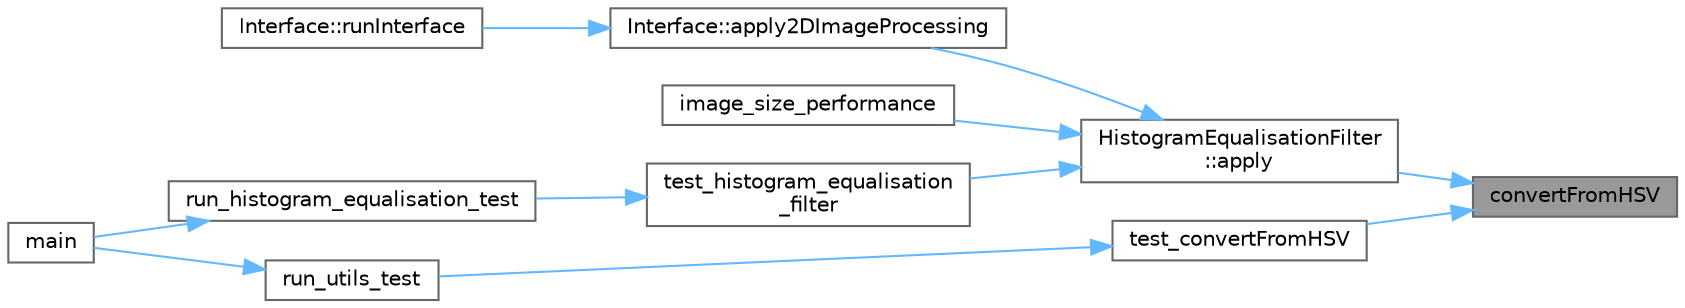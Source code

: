 digraph "convertFromHSV"
{
 // LATEX_PDF_SIZE
  bgcolor="transparent";
  edge [fontname=Helvetica,fontsize=10,labelfontname=Helvetica,labelfontsize=10];
  node [fontname=Helvetica,fontsize=10,shape=box,height=0.2,width=0.4];
  rankdir="RL";
  Node1 [id="Node000001",label="convertFromHSV",height=0.2,width=0.4,color="gray40", fillcolor="grey60", style="filled", fontcolor="black",tooltip=" "];
  Node1 -> Node2 [id="edge1_Node000001_Node000002",dir="back",color="steelblue1",style="solid",tooltip=" "];
  Node2 [id="Node000002",label="HistogramEqualisationFilter\l::apply",height=0.2,width=0.4,color="grey40", fillcolor="white", style="filled",URL="$class_histogram_equalisation_filter.html#a208239a3b094c9af3864489353944ee1",tooltip=" "];
  Node2 -> Node3 [id="edge2_Node000002_Node000003",dir="back",color="steelblue1",style="solid",tooltip=" "];
  Node3 [id="Node000003",label="Interface::apply2DImageProcessing",height=0.2,width=0.4,color="grey40", fillcolor="white", style="filled",URL="$class_interface.html#ab6e0b92a0ca2133f4d9f23c8ba5af747",tooltip=" "];
  Node3 -> Node4 [id="edge3_Node000003_Node000004",dir="back",color="steelblue1",style="solid",tooltip=" "];
  Node4 [id="Node000004",label="Interface::runInterface",height=0.2,width=0.4,color="grey40", fillcolor="white", style="filled",URL="$class_interface.html#a650f0750e1608aae7f62768d6e7b8bef",tooltip=" "];
  Node2 -> Node5 [id="edge4_Node000002_Node000005",dir="back",color="steelblue1",style="solid",tooltip=" "];
  Node5 [id="Node000005",label="image_size_performance",height=0.2,width=0.4,color="grey40", fillcolor="white", style="filled",URL="$auxiliary_8cpp.html#afcc370f7ad9b4286895e9f1d22128f5f",tooltip=" "];
  Node2 -> Node6 [id="edge5_Node000002_Node000006",dir="back",color="steelblue1",style="solid",tooltip=" "];
  Node6 [id="Node000006",label="test_histogram_equalisation\l_filter",height=0.2,width=0.4,color="grey40", fillcolor="white", style="filled",URL="$histogram__equalisation__test_8cpp.html#a20354280cffc641e1fa82bf4f398c484",tooltip=" "];
  Node6 -> Node7 [id="edge6_Node000006_Node000007",dir="back",color="steelblue1",style="solid",tooltip=" "];
  Node7 [id="Node000007",label="run_histogram_equalisation_test",height=0.2,width=0.4,color="grey40", fillcolor="white", style="filled",URL="$histogram__equalisation__test_8cpp.html#a8c633257161cb6e7d9e497057139ff7c",tooltip=" "];
  Node7 -> Node8 [id="edge7_Node000007_Node000008",dir="back",color="steelblue1",style="solid",tooltip=" "];
  Node8 [id="Node000008",label="main",height=0.2,width=0.4,color="grey40", fillcolor="white", style="filled",URL="$run__tests_8cpp.html#a3c04138a5bfe5d72780bb7e82a18e627",tooltip=" "];
  Node1 -> Node9 [id="edge8_Node000001_Node000009",dir="back",color="steelblue1",style="solid",tooltip=" "];
  Node9 [id="Node000009",label="test_convertFromHSV",height=0.2,width=0.4,color="grey40", fillcolor="white", style="filled",URL="$utils__test_8cpp.html#a5dee1113eca5fcc490fe6d00c4481fbc",tooltip=" "];
  Node9 -> Node10 [id="edge9_Node000009_Node000010",dir="back",color="steelblue1",style="solid",tooltip=" "];
  Node10 [id="Node000010",label="run_utils_test",height=0.2,width=0.4,color="grey40", fillcolor="white", style="filled",URL="$utils__test_8cpp.html#af024c6ad46f7833ee25f5bd619487d33",tooltip=" "];
  Node10 -> Node8 [id="edge10_Node000010_Node000008",dir="back",color="steelblue1",style="solid",tooltip=" "];
}
